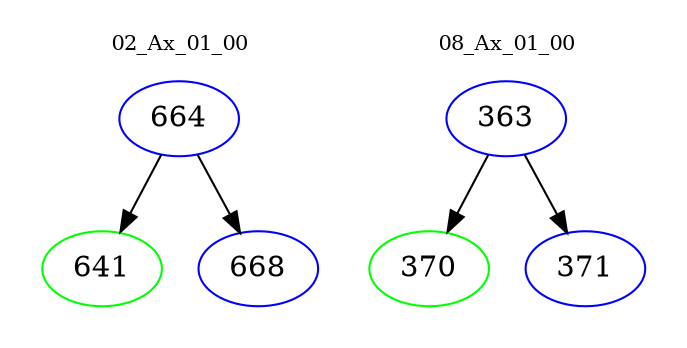 digraph{
subgraph cluster_0 {
color = white
label = "02_Ax_01_00";
fontsize=10;
T0_664 [label="664", color="blue"]
T0_664 -> T0_641 [color="black"]
T0_641 [label="641", color="green"]
T0_664 -> T0_668 [color="black"]
T0_668 [label="668", color="blue"]
}
subgraph cluster_1 {
color = white
label = "08_Ax_01_00";
fontsize=10;
T1_363 [label="363", color="blue"]
T1_363 -> T1_370 [color="black"]
T1_370 [label="370", color="green"]
T1_363 -> T1_371 [color="black"]
T1_371 [label="371", color="blue"]
}
}
